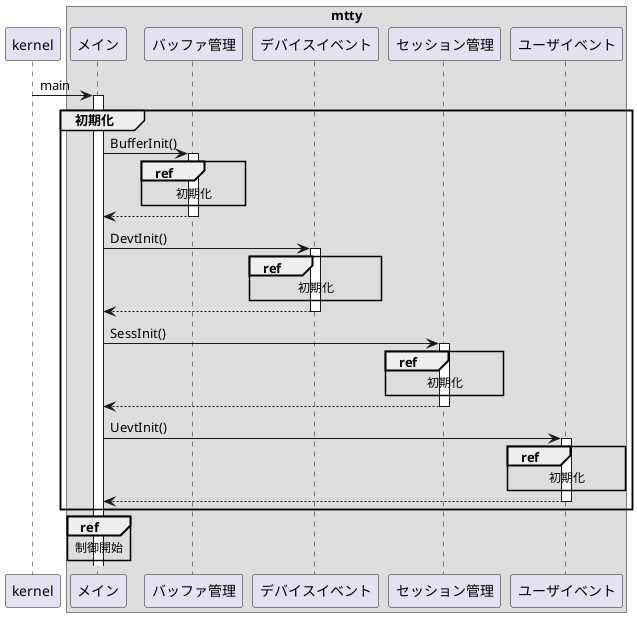 @startuml

participant kernel
box "mtty"
    participant "メイン"           as main
    participant "バッファ管理"     as buffer
    participant "デバイスイベント" as devt
    participant "セッション管理"   as sess
    participant "ユーザイベント"   as uevt
end box

kernel -> main: main
activate main

group 初期化
    main -> buffer: BufferInit()
    activate buffer
    ref over buffer: 初期化
    main <-- buffer:
    deactivate buffer

    main -> devt: DevtInit()
    activate devt
    ref over devt: 初期化
    main <-- devt:
    deactivate devt

    main -> sess: SessInit()
    activate sess
    ref over sess: 初期化
    main <-- sess:
    deactivate sess

    main -> uevt: UevtInit()
    activate uevt
    ref over uevt: 初期化
    main <-- uevt:
    deactivate uevt
end group

ref over main: 制御開始

@enduml
